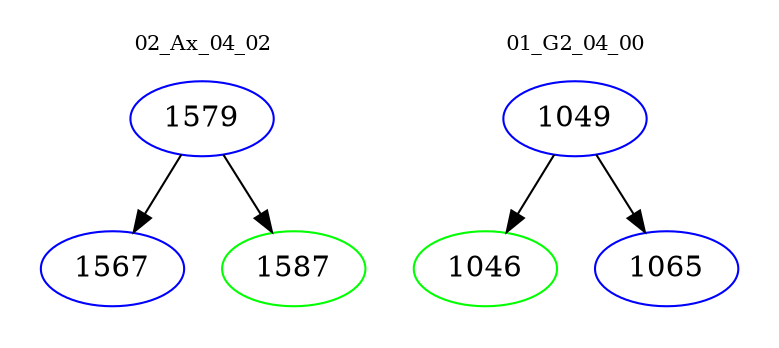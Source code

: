 digraph{
subgraph cluster_0 {
color = white
label = "02_Ax_04_02";
fontsize=10;
T0_1579 [label="1579", color="blue"]
T0_1579 -> T0_1567 [color="black"]
T0_1567 [label="1567", color="blue"]
T0_1579 -> T0_1587 [color="black"]
T0_1587 [label="1587", color="green"]
}
subgraph cluster_1 {
color = white
label = "01_G2_04_00";
fontsize=10;
T1_1049 [label="1049", color="blue"]
T1_1049 -> T1_1046 [color="black"]
T1_1046 [label="1046", color="green"]
T1_1049 -> T1_1065 [color="black"]
T1_1065 [label="1065", color="blue"]
}
}
